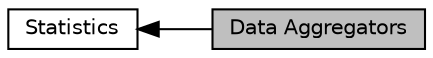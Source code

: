 digraph "Data Aggregators"
{
  edge [fontname="Helvetica",fontsize="10",labelfontname="Helvetica",labelfontsize="10"];
  node [fontname="Helvetica",fontsize="10",shape=record];
  rankdir=LR;
  Node0 [label="Data Aggregators",height=0.2,width=0.4,color="black", fillcolor="grey75", style="filled", fontcolor="black"];
  Node1 [label="Statistics",height=0.2,width=0.4,color="black", fillcolor="white", style="filled",URL="$d4/d2a/group__stats.html"];
  Node1->Node0 [shape=plaintext, dir="back", style="solid"];
}
